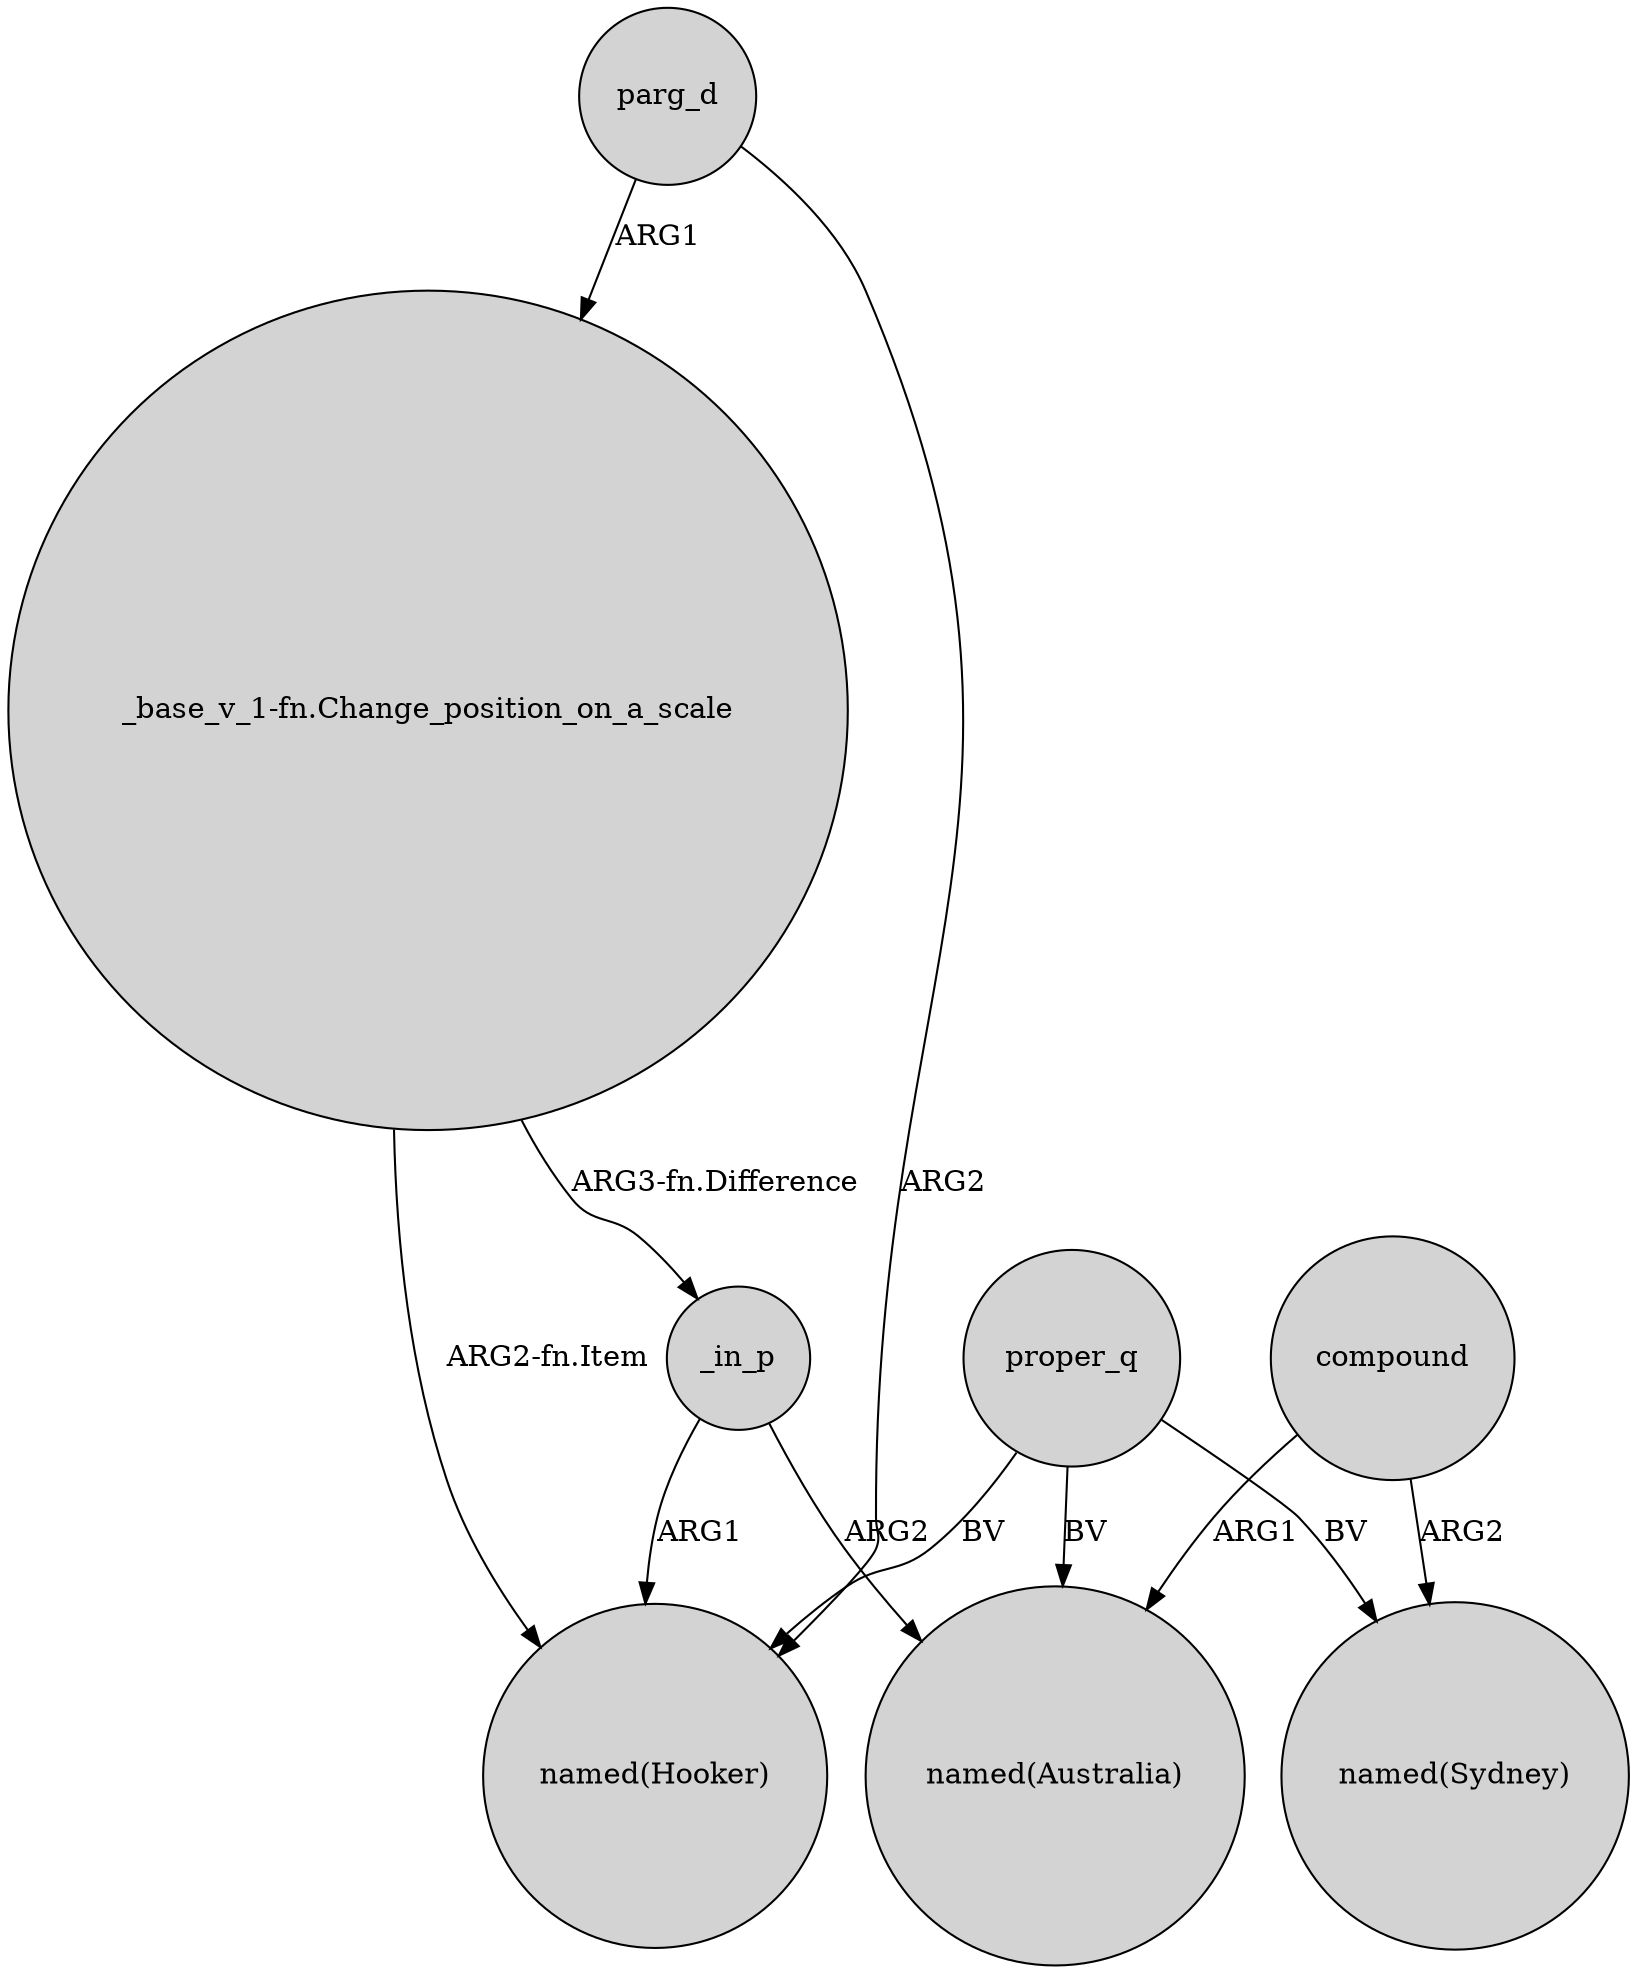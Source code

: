 digraph {
	node [shape=circle style=filled]
	_in_p -> "named(Hooker)" [label=ARG1]
	compound -> "named(Australia)" [label=ARG1]
	proper_q -> "named(Australia)" [label=BV]
	parg_d -> "named(Hooker)" [label=ARG2]
	_in_p -> "named(Australia)" [label=ARG2]
	compound -> "named(Sydney)" [label=ARG2]
	parg_d -> "_base_v_1-fn.Change_position_on_a_scale" [label=ARG1]
	"_base_v_1-fn.Change_position_on_a_scale" -> _in_p [label="ARG3-fn.Difference"]
	proper_q -> "named(Hooker)" [label=BV]
	proper_q -> "named(Sydney)" [label=BV]
	"_base_v_1-fn.Change_position_on_a_scale" -> "named(Hooker)" [label="ARG2-fn.Item"]
}
